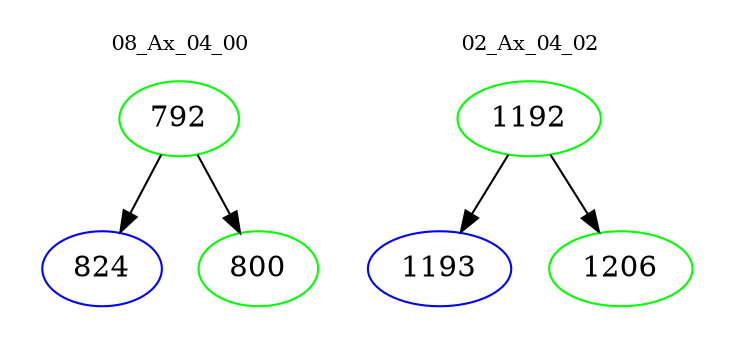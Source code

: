 digraph{
subgraph cluster_0 {
color = white
label = "08_Ax_04_00";
fontsize=10;
T0_792 [label="792", color="green"]
T0_792 -> T0_824 [color="black"]
T0_824 [label="824", color="blue"]
T0_792 -> T0_800 [color="black"]
T0_800 [label="800", color="green"]
}
subgraph cluster_1 {
color = white
label = "02_Ax_04_02";
fontsize=10;
T1_1192 [label="1192", color="green"]
T1_1192 -> T1_1193 [color="black"]
T1_1193 [label="1193", color="blue"]
T1_1192 -> T1_1206 [color="black"]
T1_1206 [label="1206", color="green"]
}
}
